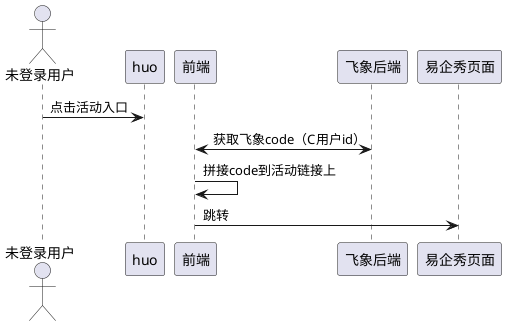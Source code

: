 @startuml
actor 未登录用户
未登录用户 -> huo: 点击活动入口
前端 <-> 飞象后端: 获取飞象code（C用户id）
前端 -> 前端: 拼接code到活动链接上
前端 -> 易企秀页面: 跳转
@enduml

